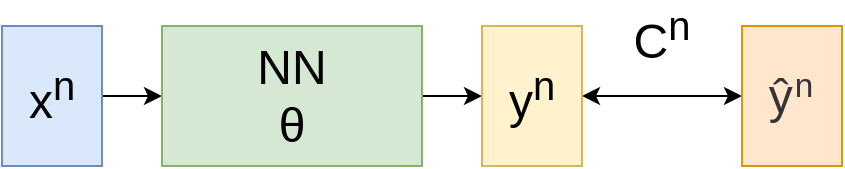 <mxfile version="24.6.4" type="device">
  <diagram name="第 1 页" id="xuWkZpnoXUbGH3Q3DTm7">
    <mxGraphModel dx="1050" dy="629" grid="1" gridSize="10" guides="1" tooltips="1" connect="1" arrows="1" fold="1" page="1" pageScale="1" pageWidth="827" pageHeight="583" math="0" shadow="0">
      <root>
        <mxCell id="0" />
        <mxCell id="1" parent="0" />
        <mxCell id="JUTLySqUZixeqamiHcbM-3" style="edgeStyle=orthogonalEdgeStyle;rounded=0;orthogonalLoop=1;jettySize=auto;html=1;exitX=1;exitY=0.5;exitDx=0;exitDy=0;entryX=0;entryY=0.5;entryDx=0;entryDy=0;" parent="1" source="JUTLySqUZixeqamiHcbM-1" target="JUTLySqUZixeqamiHcbM-2" edge="1">
          <mxGeometry relative="1" as="geometry" />
        </mxCell>
        <mxCell id="JUTLySqUZixeqamiHcbM-1" value="&lt;font style=&quot;font-size: 24px;&quot;&gt;x&lt;sup&gt;n&lt;/sup&gt;&lt;/font&gt;" style="rounded=0;whiteSpace=wrap;html=1;fillColor=#dae8fc;strokeColor=#6c8ebf;" parent="1" vertex="1">
          <mxGeometry x="240" y="130" width="50" height="70" as="geometry" />
        </mxCell>
        <mxCell id="JUTLySqUZixeqamiHcbM-5" style="edgeStyle=orthogonalEdgeStyle;rounded=0;orthogonalLoop=1;jettySize=auto;html=1;exitX=1;exitY=0.5;exitDx=0;exitDy=0;entryX=0;entryY=0.5;entryDx=0;entryDy=0;" parent="1" source="JUTLySqUZixeqamiHcbM-2" target="JUTLySqUZixeqamiHcbM-4" edge="1">
          <mxGeometry relative="1" as="geometry" />
        </mxCell>
        <mxCell id="JUTLySqUZixeqamiHcbM-2" value="&lt;font style=&quot;font-size: 24px;&quot;&gt;NN&lt;/font&gt;&lt;div style=&quot;font-size: 24px;&quot;&gt;&lt;font style=&quot;font-size: 24px;&quot;&gt;θ&lt;/font&gt;&lt;/div&gt;" style="rounded=0;whiteSpace=wrap;html=1;fillColor=#d5e8d4;strokeColor=#82b366;" parent="1" vertex="1">
          <mxGeometry x="320" y="130" width="130" height="70" as="geometry" />
        </mxCell>
        <mxCell id="JUTLySqUZixeqamiHcbM-7" style="edgeStyle=orthogonalEdgeStyle;rounded=0;orthogonalLoop=1;jettySize=auto;html=1;exitX=1;exitY=0.5;exitDx=0;exitDy=0;entryX=0;entryY=0.5;entryDx=0;entryDy=0;startArrow=classic;startFill=1;" parent="1" source="JUTLySqUZixeqamiHcbM-4" target="JUTLySqUZixeqamiHcbM-6" edge="1">
          <mxGeometry relative="1" as="geometry" />
        </mxCell>
        <mxCell id="JUTLySqUZixeqamiHcbM-4" value="&lt;font style=&quot;font-size: 24px;&quot;&gt;y&lt;sup&gt;n&lt;/sup&gt;&lt;/font&gt;" style="rounded=0;whiteSpace=wrap;html=1;fillColor=#fff2cc;strokeColor=#d6b656;" parent="1" vertex="1">
          <mxGeometry x="480" y="130" width="50" height="70" as="geometry" />
        </mxCell>
        <mxCell id="JUTLySqUZixeqamiHcbM-6" value="&lt;span style=&quot;color: rgb(52, 52, 52); font-family: &amp;quot;Noto Sans TC&amp;quot;, 微軟正黑體, sans-serif; font-size: 24px; letter-spacing: 1px; text-align: start; text-indent: 32px;&quot;&gt;ŷ&lt;/span&gt;&lt;span style=&quot;color: rgb(52, 52, 52); font-family: &amp;quot;Noto Sans TC&amp;quot;, 微軟正黑體, sans-serif; letter-spacing: 1px; text-align: start; text-indent: 32px; font-size: 20px;&quot;&gt;&lt;sup style=&quot;&quot;&gt;n&lt;/sup&gt;&lt;/span&gt;" style="rounded=0;whiteSpace=wrap;html=1;fillColor=#ffe6cc;strokeColor=#d79b00;" parent="1" vertex="1">
          <mxGeometry x="610" y="130" width="50" height="70" as="geometry" />
        </mxCell>
        <mxCell id="JUTLySqUZixeqamiHcbM-8" value="&lt;font style=&quot;font-size: 24px;&quot;&gt;C&lt;sup&gt;n&lt;/sup&gt;&lt;/font&gt;" style="text;html=1;align=center;verticalAlign=middle;whiteSpace=wrap;rounded=0;" parent="1" vertex="1">
          <mxGeometry x="540" y="120" width="60" height="30" as="geometry" />
        </mxCell>
      </root>
    </mxGraphModel>
  </diagram>
</mxfile>
